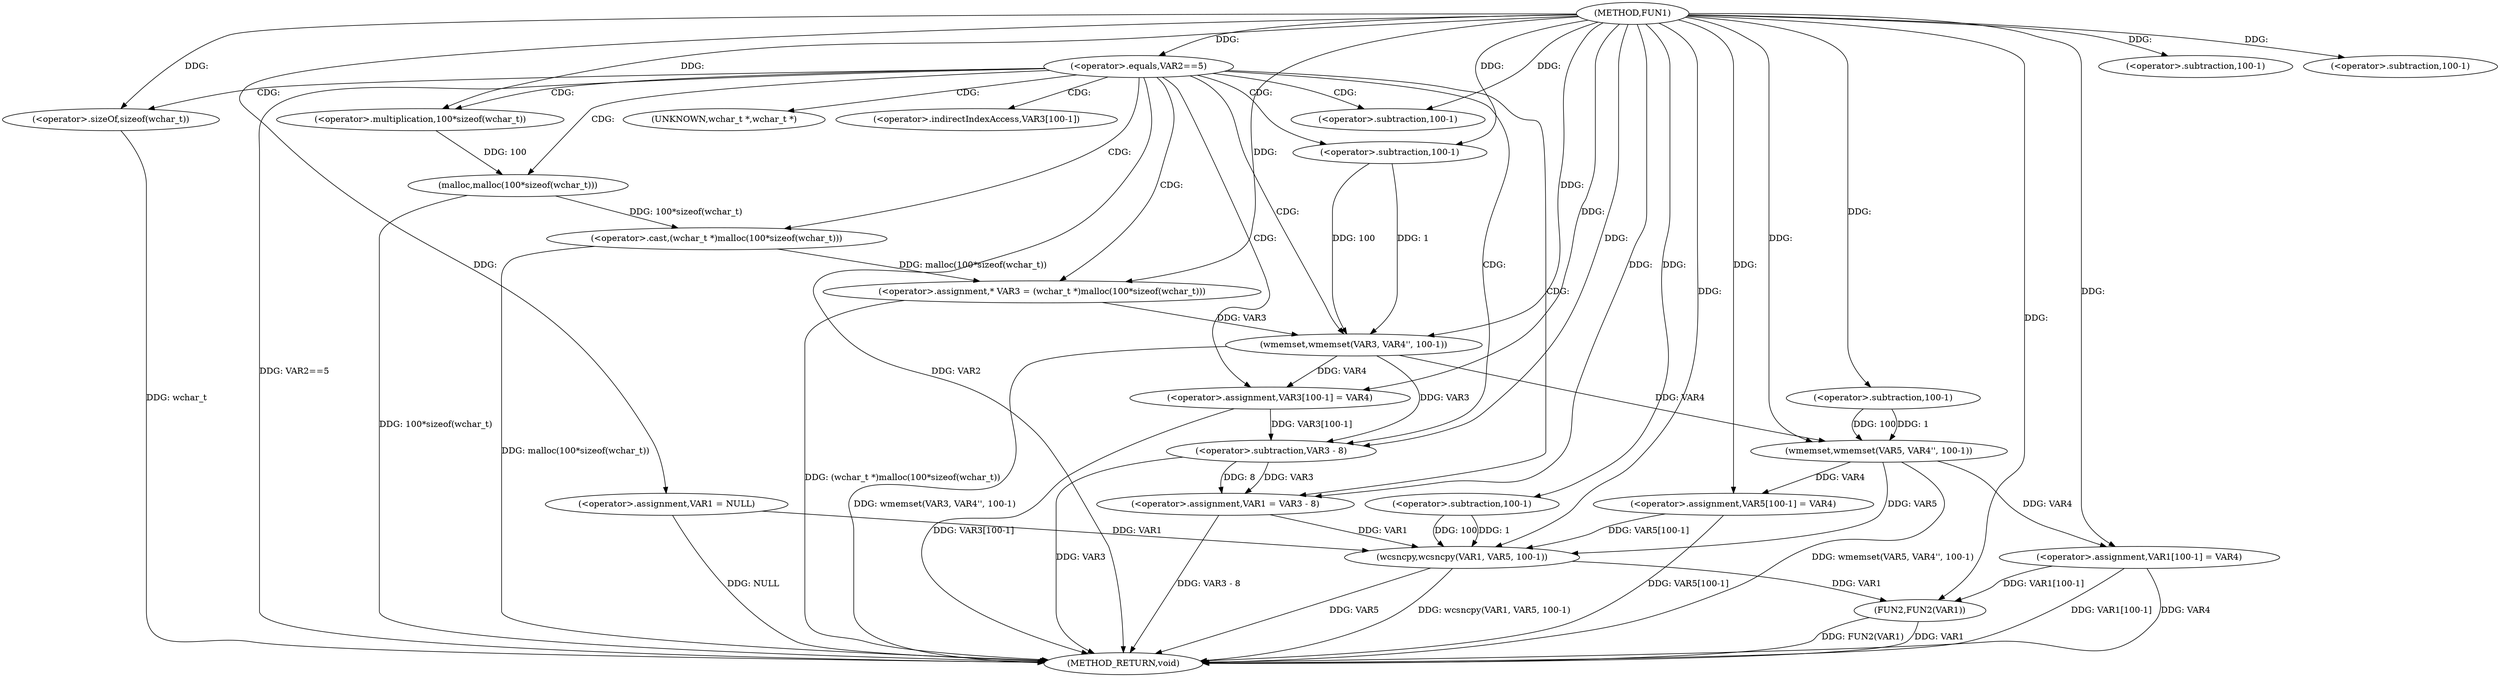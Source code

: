 digraph FUN1 {  
"1000100" [label = "(METHOD,FUN1)" ]
"1000170" [label = "(METHOD_RETURN,void)" ]
"1000103" [label = "(<operator>.assignment,VAR1 = NULL)" ]
"1000107" [label = "(<operator>.equals,VAR2==5)" ]
"1000113" [label = "(<operator>.assignment,* VAR3 = (wchar_t *)malloc(100*sizeof(wchar_t)))" ]
"1000115" [label = "(<operator>.cast,(wchar_t *)malloc(100*sizeof(wchar_t)))" ]
"1000117" [label = "(malloc,malloc(100*sizeof(wchar_t)))" ]
"1000118" [label = "(<operator>.multiplication,100*sizeof(wchar_t))" ]
"1000120" [label = "(<operator>.sizeOf,sizeof(wchar_t))" ]
"1000122" [label = "(wmemset,wmemset(VAR3, VAR4'', 100-1))" ]
"1000125" [label = "(<operator>.subtraction,100-1)" ]
"1000128" [label = "(<operator>.assignment,VAR3[100-1] = VAR4)" ]
"1000131" [label = "(<operator>.subtraction,100-1)" ]
"1000135" [label = "(<operator>.assignment,VAR1 = VAR3 - 8)" ]
"1000137" [label = "(<operator>.subtraction,VAR3 - 8)" ]
"1000142" [label = "(wmemset,wmemset(VAR5, VAR4'', 100-1))" ]
"1000145" [label = "(<operator>.subtraction,100-1)" ]
"1000148" [label = "(<operator>.assignment,VAR5[100-1] = VAR4)" ]
"1000151" [label = "(<operator>.subtraction,100-1)" ]
"1000155" [label = "(wcsncpy,wcsncpy(VAR1, VAR5, 100-1))" ]
"1000158" [label = "(<operator>.subtraction,100-1)" ]
"1000161" [label = "(<operator>.assignment,VAR1[100-1] = VAR4)" ]
"1000164" [label = "(<operator>.subtraction,100-1)" ]
"1000168" [label = "(FUN2,FUN2(VAR1))" ]
"1000116" [label = "(UNKNOWN,wchar_t *,wchar_t *)" ]
"1000129" [label = "(<operator>.indirectIndexAccess,VAR3[100-1])" ]
  "1000115" -> "1000170"  [ label = "DDG: malloc(100*sizeof(wchar_t))"] 
  "1000142" -> "1000170"  [ label = "DDG: wmemset(VAR5, VAR4'', 100-1)"] 
  "1000107" -> "1000170"  [ label = "DDG: VAR2"] 
  "1000107" -> "1000170"  [ label = "DDG: VAR2==5"] 
  "1000168" -> "1000170"  [ label = "DDG: VAR1"] 
  "1000155" -> "1000170"  [ label = "DDG: VAR5"] 
  "1000103" -> "1000170"  [ label = "DDG: NULL"] 
  "1000117" -> "1000170"  [ label = "DDG: 100*sizeof(wchar_t)"] 
  "1000122" -> "1000170"  [ label = "DDG: wmemset(VAR3, VAR4'', 100-1)"] 
  "1000161" -> "1000170"  [ label = "DDG: VAR1[100-1]"] 
  "1000135" -> "1000170"  [ label = "DDG: VAR3 - 8"] 
  "1000168" -> "1000170"  [ label = "DDG: FUN2(VAR1)"] 
  "1000128" -> "1000170"  [ label = "DDG: VAR3[100-1]"] 
  "1000155" -> "1000170"  [ label = "DDG: wcsncpy(VAR1, VAR5, 100-1)"] 
  "1000161" -> "1000170"  [ label = "DDG: VAR4"] 
  "1000113" -> "1000170"  [ label = "DDG: (wchar_t *)malloc(100*sizeof(wchar_t))"] 
  "1000120" -> "1000170"  [ label = "DDG: wchar_t"] 
  "1000148" -> "1000170"  [ label = "DDG: VAR5[100-1]"] 
  "1000137" -> "1000170"  [ label = "DDG: VAR3"] 
  "1000100" -> "1000103"  [ label = "DDG: "] 
  "1000100" -> "1000107"  [ label = "DDG: "] 
  "1000115" -> "1000113"  [ label = "DDG: malloc(100*sizeof(wchar_t))"] 
  "1000100" -> "1000113"  [ label = "DDG: "] 
  "1000117" -> "1000115"  [ label = "DDG: 100*sizeof(wchar_t)"] 
  "1000118" -> "1000117"  [ label = "DDG: 100"] 
  "1000100" -> "1000118"  [ label = "DDG: "] 
  "1000100" -> "1000120"  [ label = "DDG: "] 
  "1000113" -> "1000122"  [ label = "DDG: VAR3"] 
  "1000100" -> "1000122"  [ label = "DDG: "] 
  "1000125" -> "1000122"  [ label = "DDG: 100"] 
  "1000125" -> "1000122"  [ label = "DDG: 1"] 
  "1000100" -> "1000125"  [ label = "DDG: "] 
  "1000122" -> "1000128"  [ label = "DDG: VAR4"] 
  "1000100" -> "1000128"  [ label = "DDG: "] 
  "1000100" -> "1000131"  [ label = "DDG: "] 
  "1000137" -> "1000135"  [ label = "DDG: VAR3"] 
  "1000137" -> "1000135"  [ label = "DDG: 8"] 
  "1000100" -> "1000135"  [ label = "DDG: "] 
  "1000122" -> "1000137"  [ label = "DDG: VAR3"] 
  "1000128" -> "1000137"  [ label = "DDG: VAR3[100-1]"] 
  "1000100" -> "1000137"  [ label = "DDG: "] 
  "1000100" -> "1000142"  [ label = "DDG: "] 
  "1000122" -> "1000142"  [ label = "DDG: VAR4"] 
  "1000145" -> "1000142"  [ label = "DDG: 100"] 
  "1000145" -> "1000142"  [ label = "DDG: 1"] 
  "1000100" -> "1000145"  [ label = "DDG: "] 
  "1000142" -> "1000148"  [ label = "DDG: VAR4"] 
  "1000100" -> "1000148"  [ label = "DDG: "] 
  "1000100" -> "1000151"  [ label = "DDG: "] 
  "1000103" -> "1000155"  [ label = "DDG: VAR1"] 
  "1000135" -> "1000155"  [ label = "DDG: VAR1"] 
  "1000100" -> "1000155"  [ label = "DDG: "] 
  "1000148" -> "1000155"  [ label = "DDG: VAR5[100-1]"] 
  "1000142" -> "1000155"  [ label = "DDG: VAR5"] 
  "1000158" -> "1000155"  [ label = "DDG: 100"] 
  "1000158" -> "1000155"  [ label = "DDG: 1"] 
  "1000100" -> "1000158"  [ label = "DDG: "] 
  "1000100" -> "1000161"  [ label = "DDG: "] 
  "1000142" -> "1000161"  [ label = "DDG: VAR4"] 
  "1000100" -> "1000164"  [ label = "DDG: "] 
  "1000155" -> "1000168"  [ label = "DDG: VAR1"] 
  "1000161" -> "1000168"  [ label = "DDG: VAR1[100-1]"] 
  "1000100" -> "1000168"  [ label = "DDG: "] 
  "1000107" -> "1000125"  [ label = "CDG: "] 
  "1000107" -> "1000116"  [ label = "CDG: "] 
  "1000107" -> "1000131"  [ label = "CDG: "] 
  "1000107" -> "1000120"  [ label = "CDG: "] 
  "1000107" -> "1000117"  [ label = "CDG: "] 
  "1000107" -> "1000113"  [ label = "CDG: "] 
  "1000107" -> "1000128"  [ label = "CDG: "] 
  "1000107" -> "1000137"  [ label = "CDG: "] 
  "1000107" -> "1000129"  [ label = "CDG: "] 
  "1000107" -> "1000135"  [ label = "CDG: "] 
  "1000107" -> "1000115"  [ label = "CDG: "] 
  "1000107" -> "1000118"  [ label = "CDG: "] 
  "1000107" -> "1000122"  [ label = "CDG: "] 
}
